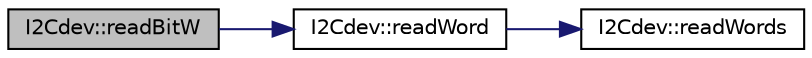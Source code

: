 digraph "I2Cdev::readBitW"
{
  edge [fontname="Helvetica",fontsize="10",labelfontname="Helvetica",labelfontsize="10"];
  node [fontname="Helvetica",fontsize="10",shape=record];
  rankdir="LR";
  Node115 [label="I2Cdev::readBitW",height=0.2,width=0.4,color="black", fillcolor="grey75", style="filled", fontcolor="black"];
  Node115 -> Node116 [color="midnightblue",fontsize="10",style="solid",fontname="Helvetica"];
  Node116 [label="I2Cdev::readWord",height=0.2,width=0.4,color="black", fillcolor="white", style="filled",URL="$class_i2_cdev.html#af8817e7bfb53ad2a62c5d0f62066d2cf",tooltip="Read single word from a 16-bit device register. "];
  Node116 -> Node117 [color="midnightblue",fontsize="10",style="solid",fontname="Helvetica"];
  Node117 [label="I2Cdev::readWords",height=0.2,width=0.4,color="black", fillcolor="white", style="filled",URL="$class_i2_cdev.html#a3d652d8428f23fe6a51dcc168d4cac3b"];
}
